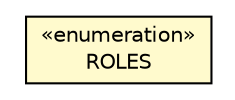 #!/usr/local/bin/dot
#
# Class diagram 
# Generated by UMLGraph version R5_6-24-gf6e263 (http://www.umlgraph.org/)
#

digraph G {
	edge [fontname="Helvetica",fontsize=10,labelfontname="Helvetica",labelfontsize=10];
	node [fontname="Helvetica",fontsize=10,shape=plaintext];
	nodesep=0.25;
	ranksep=0.5;
	// com.orientechnologies.orient.server.distributed.ODistributedConfiguration.ROLES
	c1501379 [label=<<table title="com.orientechnologies.orient.server.distributed.ODistributedConfiguration.ROLES" border="0" cellborder="1" cellspacing="0" cellpadding="2" port="p" bgcolor="lemonChiffon" href="./ODistributedConfiguration.ROLES.html">
		<tr><td><table border="0" cellspacing="0" cellpadding="1">
<tr><td align="center" balign="center"> &#171;enumeration&#187; </td></tr>
<tr><td align="center" balign="center"> ROLES </td></tr>
		</table></td></tr>
		</table>>, URL="./ODistributedConfiguration.ROLES.html", fontname="Helvetica", fontcolor="black", fontsize=10.0];
}

